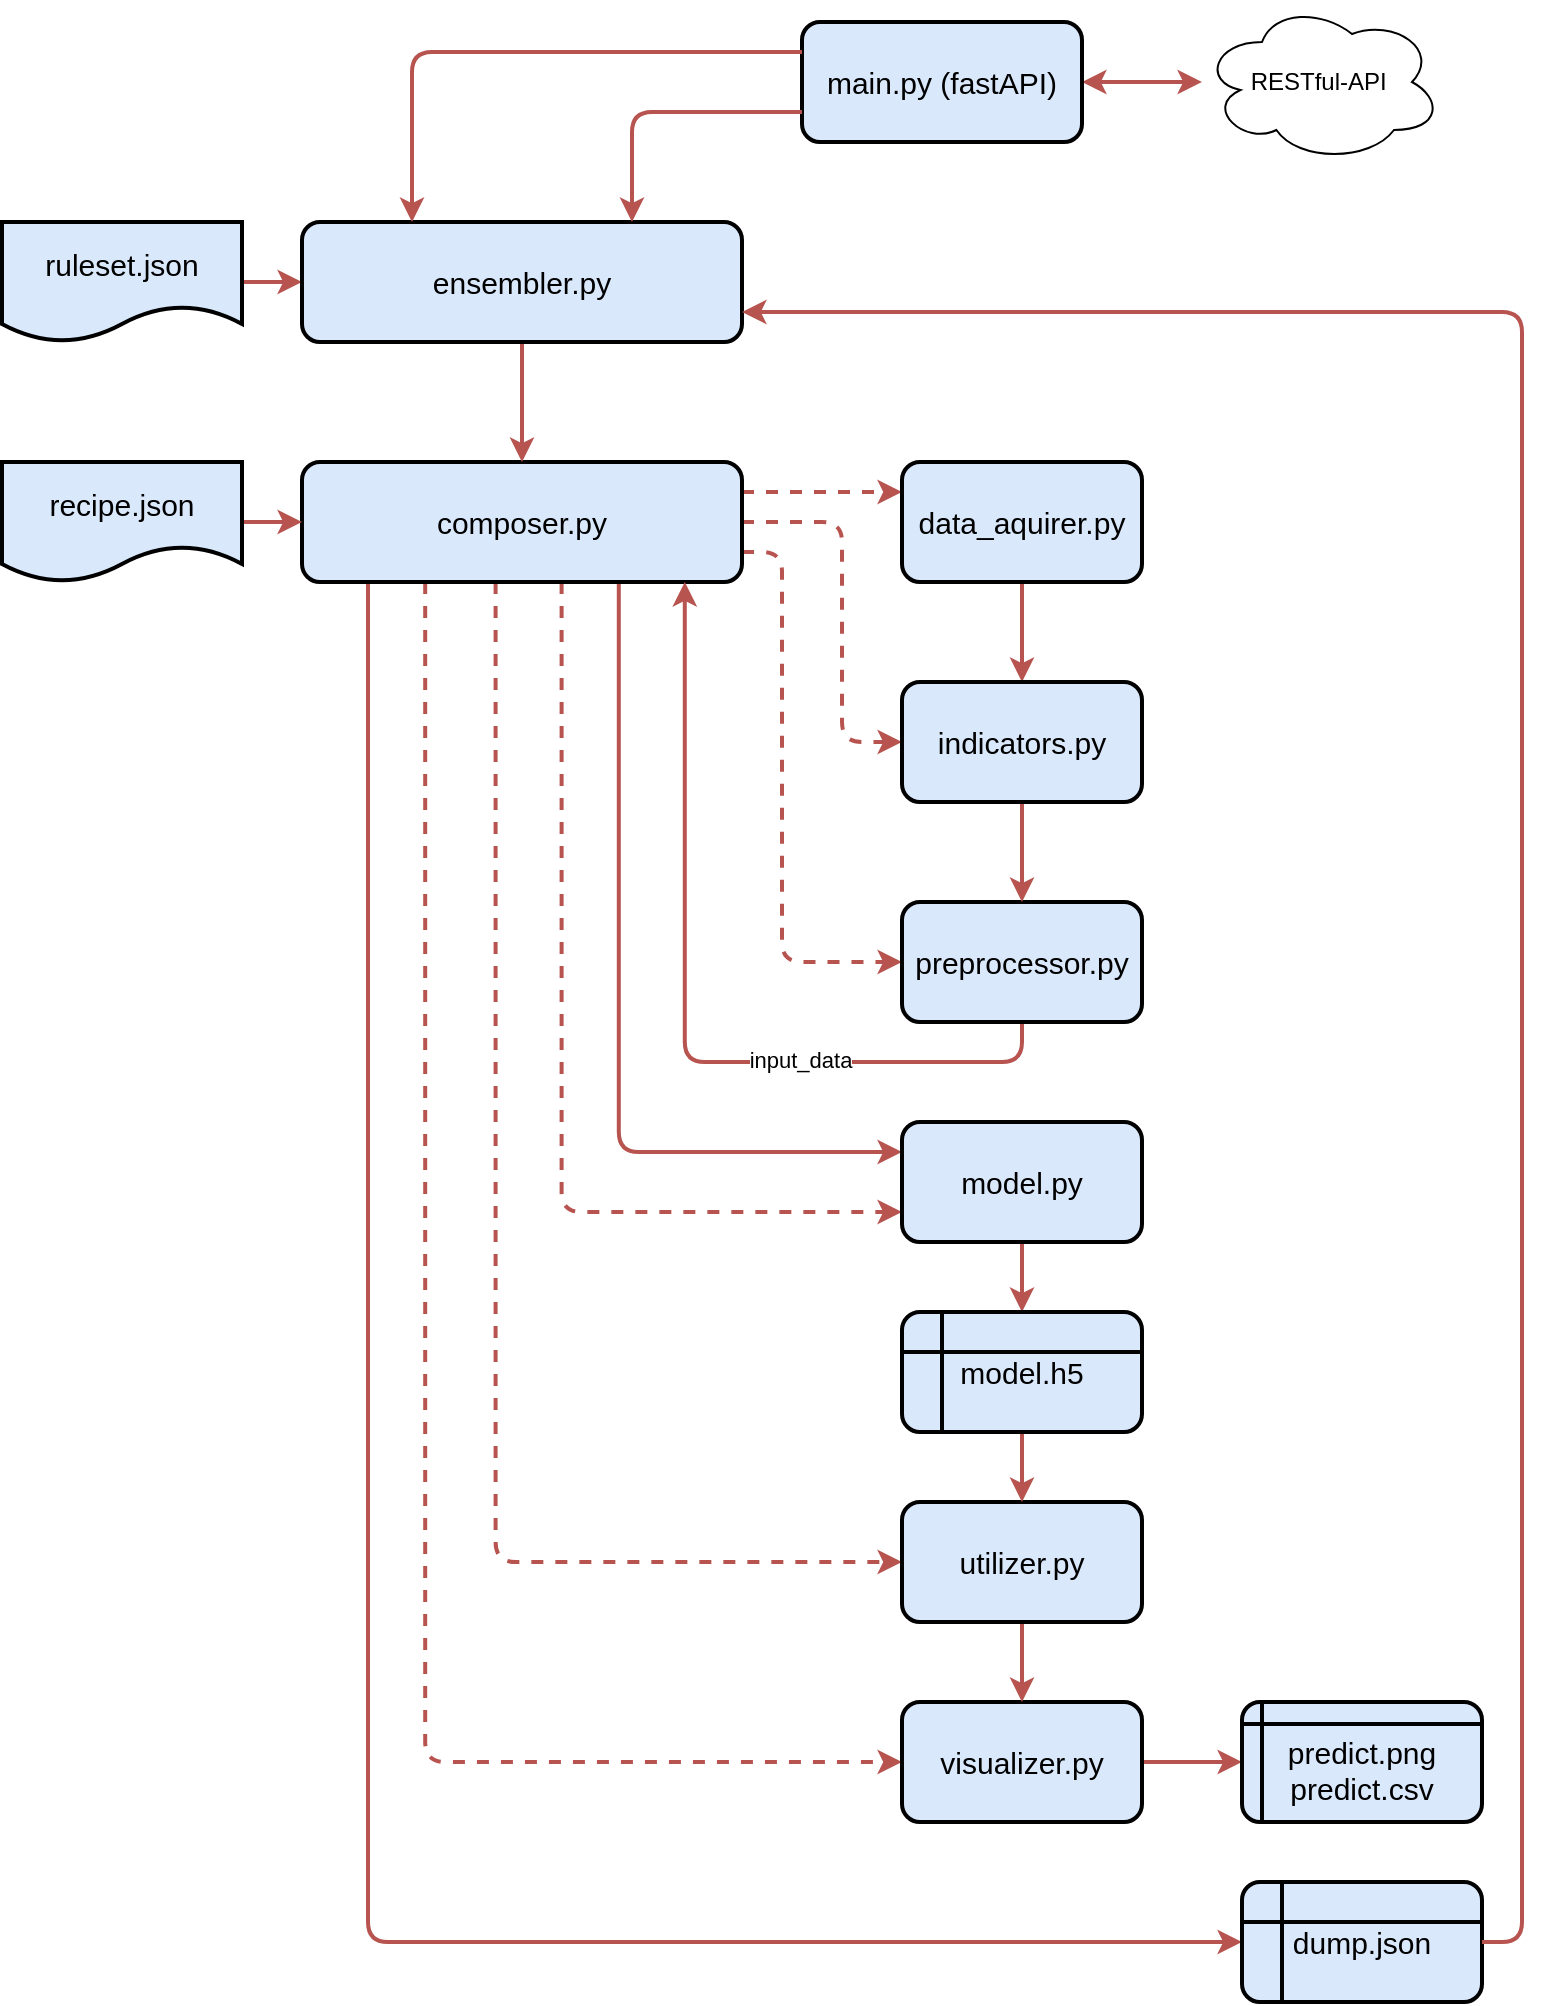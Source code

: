 <mxfile scale="3" border="0">
    <diagram id="yYRvfbzdfcwlzU_0Y1RW" name="Seite-1">
        <mxGraphModel dx="764" dy="820" grid="1" gridSize="10" guides="1" tooltips="1" connect="1" arrows="1" fold="1" page="1" pageScale="1" pageWidth="827" pageHeight="1169" background="none" math="0" shadow="0">
            <root>
                <mxCell id="0"/>
                <mxCell id="1" parent="0"/>
                <mxCell id="XYd0828qUCMLOY1eK6YO-13" style="edgeStyle=orthogonalEdgeStyle;rounded=1;orthogonalLoop=1;jettySize=auto;html=1;exitX=1;exitY=0.25;exitDx=0;exitDy=0;entryX=0;entryY=0.25;entryDx=0;entryDy=0;dashed=1;fillColor=#f8cecc;strokeColor=#b85450;strokeWidth=2;" parent="1" source="XYd0828qUCMLOY1eK6YO-1" target="XYd0828qUCMLOY1eK6YO-2" edge="1">
                    <mxGeometry relative="1" as="geometry"/>
                </mxCell>
                <mxCell id="XYd0828qUCMLOY1eK6YO-14" style="edgeStyle=orthogonalEdgeStyle;rounded=1;orthogonalLoop=1;jettySize=auto;html=1;exitX=1;exitY=0.5;exitDx=0;exitDy=0;entryX=0;entryY=0.5;entryDx=0;entryDy=0;dashed=1;fillColor=#f8cecc;strokeColor=#b85450;strokeWidth=2;" parent="1" source="XYd0828qUCMLOY1eK6YO-1" target="XYd0828qUCMLOY1eK6YO-4" edge="1">
                    <mxGeometry relative="1" as="geometry">
                        <Array as="points">
                            <mxPoint x="440" y="320"/>
                            <mxPoint x="440" y="430"/>
                        </Array>
                    </mxGeometry>
                </mxCell>
                <mxCell id="XYd0828qUCMLOY1eK6YO-15" style="edgeStyle=orthogonalEdgeStyle;rounded=1;orthogonalLoop=1;jettySize=auto;html=1;exitX=1;exitY=0.75;exitDx=0;exitDy=0;entryX=0;entryY=0.5;entryDx=0;entryDy=0;dashed=1;fillColor=#f8cecc;strokeColor=#b85450;strokeWidth=2;" parent="1" source="XYd0828qUCMLOY1eK6YO-1" target="XYd0828qUCMLOY1eK6YO-3" edge="1">
                    <mxGeometry relative="1" as="geometry">
                        <Array as="points">
                            <mxPoint x="410" y="335"/>
                            <mxPoint x="410" y="540"/>
                        </Array>
                    </mxGeometry>
                </mxCell>
                <mxCell id="57" style="edgeStyle=orthogonalEdgeStyle;html=1;exitX=0.72;exitY=1;exitDx=0;exitDy=0;entryX=0;entryY=0.25;entryDx=0;entryDy=0;startArrow=none;startFill=0;fillColor=#f8cecc;strokeColor=#B85450;strokeWidth=2;exitPerimeter=0;" parent="1" source="XYd0828qUCMLOY1eK6YO-1" target="XYd0828qUCMLOY1eK6YO-8" edge="1">
                    <mxGeometry relative="1" as="geometry"/>
                </mxCell>
                <mxCell id="58" style="edgeStyle=orthogonalEdgeStyle;html=1;exitX=0.59;exitY=1;exitDx=0;exitDy=0;entryX=0;entryY=0.75;entryDx=0;entryDy=0;startArrow=none;startFill=0;dashed=1;fillColor=#f8cecc;strokeColor=#b85450;strokeWidth=2;exitPerimeter=0;" parent="1" source="XYd0828qUCMLOY1eK6YO-1" target="XYd0828qUCMLOY1eK6YO-8" edge="1">
                    <mxGeometry relative="1" as="geometry"/>
                </mxCell>
                <mxCell id="zqgzzKJao00V3YuuFmKU-88" style="edgeStyle=orthogonalEdgeStyle;rounded=1;orthogonalLoop=1;jettySize=auto;html=1;exitX=0.44;exitY=1;exitDx=0;exitDy=0;exitPerimeter=0;entryX=0;entryY=0.5;entryDx=0;entryDy=0;dashed=1;fillColor=#f8cecc;strokeColor=#b85450;strokeWidth=2;" parent="1" source="XYd0828qUCMLOY1eK6YO-1" target="XYd0828qUCMLOY1eK6YO-18" edge="1">
                    <mxGeometry relative="1" as="geometry"/>
                </mxCell>
                <mxCell id="zqgzzKJao00V3YuuFmKU-89" style="edgeStyle=orthogonalEdgeStyle;rounded=1;orthogonalLoop=1;jettySize=auto;html=1;exitX=0.28;exitY=1;exitDx=0;exitDy=0;exitPerimeter=0;entryX=0;entryY=0.5;entryDx=0;entryDy=0;dashed=1;strokeWidth=2;fillColor=#f8cecc;strokeColor=#b85450;" parent="1" source="XYd0828qUCMLOY1eK6YO-1" target="XYd0828qUCMLOY1eK6YO-7" edge="1">
                    <mxGeometry relative="1" as="geometry"/>
                </mxCell>
                <mxCell id="zqgzzKJao00V3YuuFmKU-95" style="edgeStyle=orthogonalEdgeStyle;rounded=1;orthogonalLoop=1;jettySize=auto;html=1;exitX=0.15;exitY=1;exitDx=0;exitDy=0;exitPerimeter=0;entryX=0;entryY=0.5;entryDx=0;entryDy=0;strokeWidth=2;fillColor=#f8cecc;strokeColor=#b85450;" parent="1" source="XYd0828qUCMLOY1eK6YO-1" target="zqgzzKJao00V3YuuFmKU-94" edge="1">
                    <mxGeometry relative="1" as="geometry"/>
                </mxCell>
                <mxCell id="XYd0828qUCMLOY1eK6YO-1" value="&lt;font style=&quot;font-size: 15px;&quot;&gt;composer.py&lt;/font&gt;" style="rounded=1;whiteSpace=wrap;html=1;verticalAlign=middle;align=center;strokeWidth=2;fillColor=#dae8fc;strokeColor=#000000;points=[[0,0.25,0,0,0],[0,0.5,0,0,0],[0,0.75,0,0,0],[0.15,1,0,0,0],[0.25,0,0,0,0],[0.28,1,0,0,0],[0.44,1,0,0,0],[0.5,0,0,0,0],[0.59,1,0,0,0],[0.72,1,0,0,0],[0.75,0,0,0,0],[0.87,1,0,0,0],[1,0.25,0,0,0],[1,0.5,0,0,0],[1,0.75,0,0,0]];" parent="1" vertex="1">
                    <mxGeometry x="170" y="290" width="220" height="60" as="geometry"/>
                </mxCell>
                <mxCell id="7" value="" style="edgeStyle=none;html=1;fillColor=#f8cecc;strokeColor=#b85450;strokeWidth=2;" parent="1" source="XYd0828qUCMLOY1eK6YO-2" target="XYd0828qUCMLOY1eK6YO-4" edge="1">
                    <mxGeometry relative="1" as="geometry"/>
                </mxCell>
                <mxCell id="XYd0828qUCMLOY1eK6YO-2" value="&lt;font style=&quot;font-size: 15px;&quot;&gt;data_aquirer.py&lt;/font&gt;" style="rounded=1;whiteSpace=wrap;html=1;strokeWidth=2;fillColor=#dae8fc;strokeColor=#000000;" parent="1" vertex="1">
                    <mxGeometry x="470" y="290" width="120" height="60" as="geometry"/>
                </mxCell>
                <mxCell id="XYd0828qUCMLOY1eK6YO-16" style="edgeStyle=orthogonalEdgeStyle;rounded=1;orthogonalLoop=1;jettySize=auto;html=1;exitX=0.5;exitY=1;exitDx=0;exitDy=0;entryX=0.87;entryY=1;entryDx=0;entryDy=0;fillColor=#f8cecc;strokeColor=#b85450;strokeWidth=2;entryPerimeter=0;" parent="1" source="XYd0828qUCMLOY1eK6YO-3" target="XYd0828qUCMLOY1eK6YO-1" edge="1">
                    <mxGeometry relative="1" as="geometry"/>
                </mxCell>
                <mxCell id="38" value="input_data" style="edgeLabel;html=1;align=center;verticalAlign=middle;resizable=0;points=[];" parent="XYd0828qUCMLOY1eK6YO-16" vertex="1" connectable="0">
                    <mxGeometry x="-0.386" y="-1" relative="1" as="geometry">
                        <mxPoint as="offset"/>
                    </mxGeometry>
                </mxCell>
                <mxCell id="XYd0828qUCMLOY1eK6YO-3" value="&lt;font style=&quot;font-size: 15px;&quot;&gt;preprocessor.py&lt;/font&gt;" style="rounded=1;whiteSpace=wrap;html=1;strokeWidth=2;fillColor=#dae8fc;strokeColor=#000000;" parent="1" vertex="1">
                    <mxGeometry x="470" y="510" width="120" height="60" as="geometry"/>
                </mxCell>
                <mxCell id="8" value="" style="edgeStyle=none;html=1;fillColor=#f8cecc;strokeColor=#b85450;strokeWidth=2;" parent="1" source="XYd0828qUCMLOY1eK6YO-4" target="XYd0828qUCMLOY1eK6YO-3" edge="1">
                    <mxGeometry relative="1" as="geometry"/>
                </mxCell>
                <mxCell id="XYd0828qUCMLOY1eK6YO-4" value="&lt;font style=&quot;font-size: 15px;&quot;&gt;indicators.py&lt;/font&gt;" style="rounded=1;whiteSpace=wrap;html=1;strokeWidth=2;fillColor=#dae8fc;strokeColor=#000000;" parent="1" vertex="1">
                    <mxGeometry x="470" y="400" width="120" height="60" as="geometry"/>
                </mxCell>
                <mxCell id="zqgzzKJao00V3YuuFmKU-87" style="edgeStyle=orthogonalEdgeStyle;rounded=0;orthogonalLoop=1;jettySize=auto;html=1;exitX=1;exitY=0.5;exitDx=0;exitDy=0;entryX=0;entryY=0.5;entryDx=0;entryDy=0;strokeWidth=2;strokeColor=#B85450;" parent="1" source="XYd0828qUCMLOY1eK6YO-7" target="65" edge="1">
                    <mxGeometry relative="1" as="geometry"/>
                </mxCell>
                <mxCell id="XYd0828qUCMLOY1eK6YO-7" value="&lt;font style=&quot;font-size: 15px;&quot;&gt;visualizer.py&lt;/font&gt;" style="rounded=1;whiteSpace=wrap;html=1;verticalAlign=middle;align=center;strokeWidth=2;fillColor=#dae8fc;strokeColor=#000000;" parent="1" vertex="1">
                    <mxGeometry x="470" y="910" width="120" height="60" as="geometry"/>
                </mxCell>
                <mxCell id="zqgzzKJao00V3YuuFmKU-85" value="" style="edgeStyle=orthogonalEdgeStyle;rounded=0;orthogonalLoop=1;jettySize=auto;html=1;strokeWidth=2;fillColor=#ffcccc;strokeColor=#B85450;" parent="1" source="XYd0828qUCMLOY1eK6YO-8" target="13" edge="1">
                    <mxGeometry relative="1" as="geometry"/>
                </mxCell>
                <mxCell id="XYd0828qUCMLOY1eK6YO-8" value="&lt;font style=&quot;font-size: 15px;&quot;&gt;model.py&lt;/font&gt;" style="rounded=1;whiteSpace=wrap;html=1;verticalAlign=middle;align=center;strokeWidth=2;fillColor=#dae8fc;strokeColor=#000000;" parent="1" vertex="1">
                    <mxGeometry x="470" y="620" width="120" height="60" as="geometry"/>
                </mxCell>
                <mxCell id="zqgzzKJao00V3YuuFmKU-90" value="" style="edgeStyle=orthogonalEdgeStyle;rounded=0;orthogonalLoop=1;jettySize=auto;html=1;strokeColor=#B85450;strokeWidth=2;" parent="1" source="XYd0828qUCMLOY1eK6YO-18" target="XYd0828qUCMLOY1eK6YO-7" edge="1">
                    <mxGeometry relative="1" as="geometry"/>
                </mxCell>
                <mxCell id="XYd0828qUCMLOY1eK6YO-18" value="&lt;font style=&quot;font-size: 15px;&quot;&gt;utilizer.py&lt;/font&gt;" style="rounded=1;whiteSpace=wrap;html=1;verticalAlign=middle;align=center;strokeWidth=2;fillColor=#dae8fc;strokeColor=#000000;" parent="1" vertex="1">
                    <mxGeometry x="470" y="810" width="120" height="60" as="geometry"/>
                </mxCell>
                <mxCell id="zqgzzKJao00V3YuuFmKU-97" value="" style="edgeStyle=orthogonalEdgeStyle;rounded=0;orthogonalLoop=1;jettySize=auto;html=1;fillColor=#f8cecc;strokeColor=#b85450;strokeWidth=2;" parent="1" source="4" target="XYd0828qUCMLOY1eK6YO-1" edge="1">
                    <mxGeometry relative="1" as="geometry"/>
                </mxCell>
                <mxCell id="4" value="&lt;font style=&quot;font-size: 15px;&quot;&gt;recipe.json&lt;/font&gt;" style="shape=document;whiteSpace=wrap;html=1;boundedLbl=1;strokeWidth=2;fillColor=#dae8fc;strokeColor=#000000;" parent="1" vertex="1">
                    <mxGeometry x="20" y="290" width="120" height="60" as="geometry"/>
                </mxCell>
                <mxCell id="zqgzzKJao00V3YuuFmKU-86" value="" style="edgeStyle=orthogonalEdgeStyle;rounded=0;orthogonalLoop=1;jettySize=auto;html=1;strokeColor=#B85450;strokeWidth=2;" parent="1" source="13" target="XYd0828qUCMLOY1eK6YO-18" edge="1">
                    <mxGeometry relative="1" as="geometry"/>
                </mxCell>
                <mxCell id="13" value="&lt;font style=&quot;font-size: 15px;&quot;&gt;model.h5&lt;/font&gt;" style="shape=internalStorage;whiteSpace=wrap;html=1;backgroundOutline=1;rounded=1;strokeWidth=2;fillColor=#dae8fc;strokeColor=#000000;" parent="1" vertex="1">
                    <mxGeometry x="470" y="715" width="120" height="60" as="geometry"/>
                </mxCell>
                <mxCell id="zqgzzKJao00V3YuuFmKU-92" value="" style="edgeStyle=orthogonalEdgeStyle;rounded=0;orthogonalLoop=1;jettySize=auto;html=1;fillColor=#f8cecc;strokeColor=#b85450;strokeWidth=2;" parent="1" source="15" target="zqgzzKJao00V3YuuFmKU-91" edge="1">
                    <mxGeometry relative="1" as="geometry"/>
                </mxCell>
                <mxCell id="15" value="&lt;font style=&quot;font-size: 15px;&quot;&gt;ruleset.json&lt;/font&gt;" style="shape=document;whiteSpace=wrap;html=1;boundedLbl=1;points=[[0,0.25,0,0,0],[0,0.5,0,0,0],[0,0.75,0,0,0],[0.25,0,0,0,0],[0.25,1,0,0,1],[0.5,0,0,0,0],[0.5,1,0,0,1],[0.75,0,0,0,0],[0.75,1,0,0,1],[1,0.25,0,0,0],[1,0.5,0,0,0],[1,0.75,0,0,0]];strokeWidth=2;fillColor=#dae8fc;strokeColor=#000000;" parent="1" vertex="1">
                    <mxGeometry x="20" y="170" width="120" height="60" as="geometry"/>
                </mxCell>
                <mxCell id="65" value="&lt;font style=&quot;font-size: 15px;&quot;&gt;predict.png&lt;br&gt;predict.csv&lt;/font&gt;" style="shape=internalStorage;whiteSpace=wrap;html=1;backgroundOutline=1;dx=10;dy=11;spacingTop=8;rounded=1;strokeWidth=2;fillColor=#dae8fc;strokeColor=#000000;" parent="1" vertex="1">
                    <mxGeometry x="640" y="910" width="120" height="60" as="geometry"/>
                </mxCell>
                <mxCell id="zqgzzKJao00V3YuuFmKU-96" value="" style="edgeStyle=orthogonalEdgeStyle;rounded=0;orthogonalLoop=1;jettySize=auto;html=1;fillColor=#f8cecc;strokeColor=#b85450;strokeWidth=2;" parent="1" source="zqgzzKJao00V3YuuFmKU-91" target="XYd0828qUCMLOY1eK6YO-1" edge="1">
                    <mxGeometry relative="1" as="geometry"/>
                </mxCell>
                <mxCell id="zqgzzKJao00V3YuuFmKU-91" value="&lt;font style=&quot;font-size: 15px;&quot;&gt;ensembler.py&lt;/font&gt;" style="rounded=1;whiteSpace=wrap;html=1;verticalAlign=middle;align=center;strokeWidth=2;fillColor=#dae8fc;strokeColor=#000000;points=[[0,0.25,0,0,0],[0,0.5,0,0,0],[0,0.75,0,0,0],[0.15,1,0,0,0],[0.25,0,0,0,0],[0.28,1,0,0,0],[0.44,1,0,0,0],[0.5,0,0,0,0],[0.59,1,0,0,0],[0.72,1,0,0,0],[0.75,0,0,0,0],[0.87,1,0,0,0],[1,0.25,0,0,0],[1,0.5,0,0,0],[1,0.75,0,0,0]];" parent="1" vertex="1">
                    <mxGeometry x="170" y="170" width="220" height="60" as="geometry"/>
                </mxCell>
                <mxCell id="zqgzzKJao00V3YuuFmKU-94" value="&lt;font style=&quot;font-size: 15px;&quot;&gt;dump.json&lt;/font&gt;" style="shape=internalStorage;whiteSpace=wrap;html=1;backgroundOutline=1;rounded=1;strokeWidth=2;fillColor=#dae8fc;strokeColor=#000000;" parent="1" vertex="1">
                    <mxGeometry x="640" y="1000" width="120" height="60" as="geometry"/>
                </mxCell>
                <mxCell id="zqgzzKJao00V3YuuFmKU-98" style="edgeStyle=orthogonalEdgeStyle;rounded=1;orthogonalLoop=1;jettySize=auto;html=1;exitX=1;exitY=0.5;exitDx=0;exitDy=0;entryX=1;entryY=0.75;entryDx=0;entryDy=0;entryPerimeter=0;strokeWidth=2;fillColor=#f8cecc;strokeColor=#b85450;" parent="1" source="zqgzzKJao00V3YuuFmKU-94" target="zqgzzKJao00V3YuuFmKU-91" edge="1">
                    <mxGeometry relative="1" as="geometry"/>
                </mxCell>
                <mxCell id="zqgzzKJao00V3YuuFmKU-103" value="" style="edgeStyle=orthogonalEdgeStyle;rounded=0;orthogonalLoop=1;jettySize=auto;html=1;startArrow=classic;startFill=1;fillColor=#f8cecc;strokeColor=#b85450;strokeWidth=2;" parent="1" source="zqgzzKJao00V3YuuFmKU-99" target="zqgzzKJao00V3YuuFmKU-100" edge="1">
                    <mxGeometry relative="1" as="geometry"/>
                </mxCell>
                <mxCell id="zqgzzKJao00V3YuuFmKU-99" value="&lt;font style=&quot;font-size: 15px;&quot;&gt;main.py (fastAPI)&lt;/font&gt;" style="rounded=1;whiteSpace=wrap;html=1;verticalAlign=middle;align=center;strokeWidth=2;fillColor=#dae8fc;strokeColor=#000000;points=[[0,0.25,0,0,0],[0,0.5,0,0,0],[0,0.75,0,0,0],[0.15,1,0,0,0],[0.25,0,0,0,0],[0.28,1,0,0,0],[0.44,1,0,0,0],[0.5,0,0,0,0],[0.59,1,0,0,0],[0.72,1,0,0,0],[0.75,0,0,0,0],[0.87,1,0,0,0],[1,0.25,0,0,0],[1,0.5,0,0,0],[1,0.75,0,0,0]];" parent="1" vertex="1">
                    <mxGeometry x="420" y="70" width="140" height="60" as="geometry"/>
                </mxCell>
                <mxCell id="zqgzzKJao00V3YuuFmKU-100" value="RESTful-API&amp;nbsp;" style="ellipse;shape=cloud;whiteSpace=wrap;html=1;" parent="1" vertex="1">
                    <mxGeometry x="620" y="60" width="120" height="80" as="geometry"/>
                </mxCell>
                <mxCell id="zqgzzKJao00V3YuuFmKU-101" style="edgeStyle=orthogonalEdgeStyle;rounded=1;orthogonalLoop=1;jettySize=auto;html=1;exitX=0;exitY=0.75;exitDx=0;exitDy=0;exitPerimeter=0;entryX=0.75;entryY=0;entryDx=0;entryDy=0;entryPerimeter=0;strokeWidth=2;fillColor=#f8cecc;strokeColor=#b85450;" parent="1" source="zqgzzKJao00V3YuuFmKU-99" target="zqgzzKJao00V3YuuFmKU-91" edge="1">
                    <mxGeometry relative="1" as="geometry"/>
                </mxCell>
                <mxCell id="zqgzzKJao00V3YuuFmKU-102" style="edgeStyle=orthogonalEdgeStyle;rounded=1;orthogonalLoop=1;jettySize=auto;html=1;exitX=0;exitY=0.25;exitDx=0;exitDy=0;exitPerimeter=0;entryX=0.25;entryY=0;entryDx=0;entryDy=0;entryPerimeter=0;strokeWidth=2;fillColor=#f8cecc;strokeColor=#b85450;" parent="1" source="zqgzzKJao00V3YuuFmKU-99" target="zqgzzKJao00V3YuuFmKU-91" edge="1">
                    <mxGeometry relative="1" as="geometry"/>
                </mxCell>
            </root>
        </mxGraphModel>
    </diagram>
</mxfile>